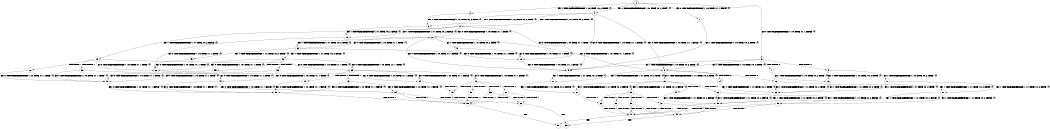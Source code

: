 digraph BCG {
size = "7, 10.5";
center = TRUE;
node [shape = circle];
0 [peripheries = 2];
0 -> 1 [label = "EX !0 !ATOMIC_EXCH_BRANCH (1, +0, TRUE, +1, 1, FALSE) !{}"];
0 -> 2 [label = "EX !1 !ATOMIC_EXCH_BRANCH (1, +0, TRUE, +0, 2, TRUE) !{}"];
0 -> 3 [label = "EX !0 !ATOMIC_EXCH_BRANCH (1, +0, TRUE, +1, 1, FALSE) !{}"];
0 -> 4 [label = "EX !1 !ATOMIC_EXCH_BRANCH (1, +0, TRUE, +0, 2, TRUE) !{}"];
1 -> 5 [label = "EX !1 !ATOMIC_EXCH_BRANCH (1, +0, TRUE, +0, 2, TRUE) !{}"];
2 -> 6 [label = "EX !1 !ATOMIC_EXCH_BRANCH (1, +1, TRUE, +0, 2, TRUE) !{}"];
3 -> 5 [label = "EX !1 !ATOMIC_EXCH_BRANCH (1, +0, TRUE, +0, 2, TRUE) !{}"];
3 -> 7 [label = "TERMINATE !0"];
3 -> 8 [label = "EX !1 !ATOMIC_EXCH_BRANCH (1, +0, TRUE, +0, 2, TRUE) !{}"];
3 -> 9 [label = "TERMINATE !0"];
4 -> 6 [label = "EX !1 !ATOMIC_EXCH_BRANCH (1, +1, TRUE, +0, 2, TRUE) !{}"];
4 -> 5 [label = "EX !0 !ATOMIC_EXCH_BRANCH (1, +0, TRUE, +1, 1, FALSE) !{}"];
4 -> 10 [label = "EX !1 !ATOMIC_EXCH_BRANCH (1, +1, TRUE, +0, 2, TRUE) !{}"];
4 -> 8 [label = "EX !0 !ATOMIC_EXCH_BRANCH (1, +0, TRUE, +1, 1, FALSE) !{}"];
5 -> 11 [label = "EX !1 !ATOMIC_EXCH_BRANCH (1, +1, TRUE, +0, 2, TRUE) !{}"];
6 -> 12 [label = "EX !1 !ATOMIC_EXCH_BRANCH (1, +1, TRUE, +0, 2, FALSE) !{}"];
7 -> 13 [label = "EX !1 !ATOMIC_EXCH_BRANCH (1, +0, TRUE, +0, 2, TRUE) !{}"];
8 -> 11 [label = "EX !1 !ATOMIC_EXCH_BRANCH (1, +1, TRUE, +0, 2, TRUE) !{}"];
8 -> 14 [label = "TERMINATE !0"];
8 -> 15 [label = "EX !1 !ATOMIC_EXCH_BRANCH (1, +1, TRUE, +0, 2, TRUE) !{}"];
8 -> 16 [label = "TERMINATE !0"];
9 -> 13 [label = "EX !1 !ATOMIC_EXCH_BRANCH (1, +0, TRUE, +0, 2, TRUE) !{}"];
9 -> 17 [label = "EX !1 !ATOMIC_EXCH_BRANCH (1, +0, TRUE, +0, 2, TRUE) !{}"];
10 -> 12 [label = "EX !1 !ATOMIC_EXCH_BRANCH (1, +1, TRUE, +0, 2, FALSE) !{}"];
10 -> 18 [label = "EX !0 !ATOMIC_EXCH_BRANCH (1, +0, TRUE, +1, 1, TRUE) !{}"];
10 -> 19 [label = "EX !1 !ATOMIC_EXCH_BRANCH (1, +1, TRUE, +0, 2, FALSE) !{}"];
10 -> 20 [label = "EX !0 !ATOMIC_EXCH_BRANCH (1, +0, TRUE, +1, 1, TRUE) !{}"];
11 -> 21 [label = "EX !1 !ATOMIC_EXCH_BRANCH (1, +1, TRUE, +0, 2, FALSE) !{}"];
12 -> 22 [label = "EX !0 !ATOMIC_EXCH_BRANCH (1, +0, TRUE, +1, 1, TRUE) !{}"];
13 -> 23 [label = "EX !1 !ATOMIC_EXCH_BRANCH (1, +1, TRUE, +0, 2, TRUE) !{}"];
14 -> 23 [label = "EX !1 !ATOMIC_EXCH_BRANCH (1, +1, TRUE, +0, 2, TRUE) !{}"];
15 -> 21 [label = "EX !1 !ATOMIC_EXCH_BRANCH (1, +1, TRUE, +0, 2, FALSE) !{}"];
15 -> 24 [label = "TERMINATE !0"];
15 -> 25 [label = "EX !1 !ATOMIC_EXCH_BRANCH (1, +1, TRUE, +0, 2, FALSE) !{}"];
15 -> 26 [label = "TERMINATE !0"];
16 -> 23 [label = "EX !1 !ATOMIC_EXCH_BRANCH (1, +1, TRUE, +0, 2, TRUE) !{}"];
16 -> 27 [label = "EX !1 !ATOMIC_EXCH_BRANCH (1, +1, TRUE, +0, 2, TRUE) !{}"];
17 -> 23 [label = "EX !1 !ATOMIC_EXCH_BRANCH (1, +1, TRUE, +0, 2, TRUE) !{}"];
17 -> 27 [label = "EX !1 !ATOMIC_EXCH_BRANCH (1, +1, TRUE, +0, 2, TRUE) !{}"];
18 -> 5 [label = "EX !0 !ATOMIC_EXCH_BRANCH (1, +0, TRUE, +1, 1, FALSE) !{}"];
19 -> 22 [label = "EX !0 !ATOMIC_EXCH_BRANCH (1, +0, TRUE, +1, 1, TRUE) !{}"];
19 -> 28 [label = "TERMINATE !1"];
19 -> 29 [label = "EX !0 !ATOMIC_EXCH_BRANCH (1, +0, TRUE, +1, 1, TRUE) !{}"];
19 -> 30 [label = "TERMINATE !1"];
20 -> 5 [label = "EX !0 !ATOMIC_EXCH_BRANCH (1, +0, TRUE, +1, 1, FALSE) !{}"];
20 -> 31 [label = "EX !1 !ATOMIC_EXCH_BRANCH (1, +1, TRUE, +0, 2, TRUE) !{}"];
20 -> 8 [label = "EX !0 !ATOMIC_EXCH_BRANCH (1, +0, TRUE, +1, 1, FALSE) !{}"];
20 -> 32 [label = "EX !1 !ATOMIC_EXCH_BRANCH (1, +1, TRUE, +0, 2, TRUE) !{}"];
21 -> 33 [label = "TERMINATE !0"];
22 -> 34 [label = "EX !0 !ATOMIC_EXCH_BRANCH (1, +0, TRUE, +1, 1, FALSE) !{}"];
23 -> 35 [label = "EX !1 !ATOMIC_EXCH_BRANCH (1, +1, TRUE, +0, 2, FALSE) !{}"];
24 -> 35 [label = "EX !1 !ATOMIC_EXCH_BRANCH (1, +1, TRUE, +0, 2, FALSE) !{}"];
25 -> 33 [label = "TERMINATE !0"];
25 -> 36 [label = "TERMINATE !1"];
25 -> 37 [label = "TERMINATE !0"];
25 -> 38 [label = "TERMINATE !1"];
26 -> 35 [label = "EX !1 !ATOMIC_EXCH_BRANCH (1, +1, TRUE, +0, 2, FALSE) !{}"];
26 -> 39 [label = "EX !1 !ATOMIC_EXCH_BRANCH (1, +1, TRUE, +0, 2, FALSE) !{}"];
27 -> 35 [label = "EX !1 !ATOMIC_EXCH_BRANCH (1, +1, TRUE, +0, 2, FALSE) !{}"];
27 -> 39 [label = "EX !1 !ATOMIC_EXCH_BRANCH (1, +1, TRUE, +0, 2, FALSE) !{}"];
28 -> 40 [label = "EX !0 !ATOMIC_EXCH_BRANCH (1, +0, TRUE, +1, 1, TRUE) !{}"];
29 -> 34 [label = "EX !0 !ATOMIC_EXCH_BRANCH (1, +0, TRUE, +1, 1, FALSE) !{}"];
29 -> 41 [label = "TERMINATE !1"];
29 -> 42 [label = "EX !0 !ATOMIC_EXCH_BRANCH (1, +0, TRUE, +1, 1, FALSE) !{}"];
29 -> 43 [label = "TERMINATE !1"];
30 -> 40 [label = "EX !0 !ATOMIC_EXCH_BRANCH (1, +0, TRUE, +1, 1, TRUE) !{}"];
30 -> 44 [label = "EX !0 !ATOMIC_EXCH_BRANCH (1, +0, TRUE, +1, 1, TRUE) !{}"];
31 -> 18 [label = "EX !0 !ATOMIC_EXCH_BRANCH (1, +0, TRUE, +1, 1, TRUE) !{}"];
32 -> 18 [label = "EX !0 !ATOMIC_EXCH_BRANCH (1, +0, TRUE, +1, 1, TRUE) !{}"];
32 -> 45 [label = "EX !1 !ATOMIC_EXCH_BRANCH (1, +1, TRUE, +0, 2, FALSE) !{}"];
32 -> 20 [label = "EX !0 !ATOMIC_EXCH_BRANCH (1, +0, TRUE, +1, 1, TRUE) !{}"];
32 -> 46 [label = "EX !1 !ATOMIC_EXCH_BRANCH (1, +1, TRUE, +0, 2, FALSE) !{}"];
33 -> 47 [label = "TERMINATE !1"];
34 -> 48 [label = "TERMINATE !0"];
35 -> 47 [label = "TERMINATE !1"];
36 -> 47 [label = "TERMINATE !0"];
37 -> 47 [label = "TERMINATE !1"];
37 -> 49 [label = "TERMINATE !1"];
38 -> 47 [label = "TERMINATE !0"];
38 -> 49 [label = "TERMINATE !0"];
39 -> 47 [label = "TERMINATE !1"];
39 -> 49 [label = "TERMINATE !1"];
40 -> 50 [label = "EX !0 !ATOMIC_EXCH_BRANCH (1, +0, TRUE, +1, 1, FALSE) !{}"];
41 -> 50 [label = "EX !0 !ATOMIC_EXCH_BRANCH (1, +0, TRUE, +1, 1, FALSE) !{}"];
42 -> 48 [label = "TERMINATE !0"];
42 -> 51 [label = "TERMINATE !1"];
42 -> 52 [label = "TERMINATE !0"];
42 -> 53 [label = "TERMINATE !1"];
43 -> 50 [label = "EX !0 !ATOMIC_EXCH_BRANCH (1, +0, TRUE, +1, 1, FALSE) !{}"];
43 -> 54 [label = "EX !0 !ATOMIC_EXCH_BRANCH (1, +0, TRUE, +1, 1, FALSE) !{}"];
44 -> 50 [label = "EX !0 !ATOMIC_EXCH_BRANCH (1, +0, TRUE, +1, 1, FALSE) !{}"];
44 -> 54 [label = "EX !0 !ATOMIC_EXCH_BRANCH (1, +0, TRUE, +1, 1, FALSE) !{}"];
45 -> 22 [label = "EX !0 !ATOMIC_EXCH_BRANCH (1, +0, TRUE, +1, 1, TRUE) !{}"];
46 -> 22 [label = "EX !0 !ATOMIC_EXCH_BRANCH (1, +0, TRUE, +1, 1, TRUE) !{}"];
46 -> 55 [label = "TERMINATE !1"];
46 -> 29 [label = "EX !0 !ATOMIC_EXCH_BRANCH (1, +0, TRUE, +1, 1, TRUE) !{}"];
46 -> 56 [label = "TERMINATE !1"];
47 -> 57 [label = "exit"];
48 -> 58 [label = "TERMINATE !1"];
49 -> 59 [label = "exit"];
50 -> 58 [label = "TERMINATE !0"];
51 -> 58 [label = "TERMINATE !0"];
52 -> 58 [label = "TERMINATE !1"];
52 -> 60 [label = "TERMINATE !1"];
53 -> 58 [label = "TERMINATE !0"];
53 -> 60 [label = "TERMINATE !0"];
54 -> 58 [label = "TERMINATE !0"];
54 -> 60 [label = "TERMINATE !0"];
55 -> 40 [label = "EX !0 !ATOMIC_EXCH_BRANCH (1, +0, TRUE, +1, 1, TRUE) !{}"];
56 -> 40 [label = "EX !0 !ATOMIC_EXCH_BRANCH (1, +0, TRUE, +1, 1, TRUE) !{}"];
56 -> 44 [label = "EX !0 !ATOMIC_EXCH_BRANCH (1, +0, TRUE, +1, 1, TRUE) !{}"];
58 -> 57 [label = "exit"];
60 -> 59 [label = "exit"];
}

